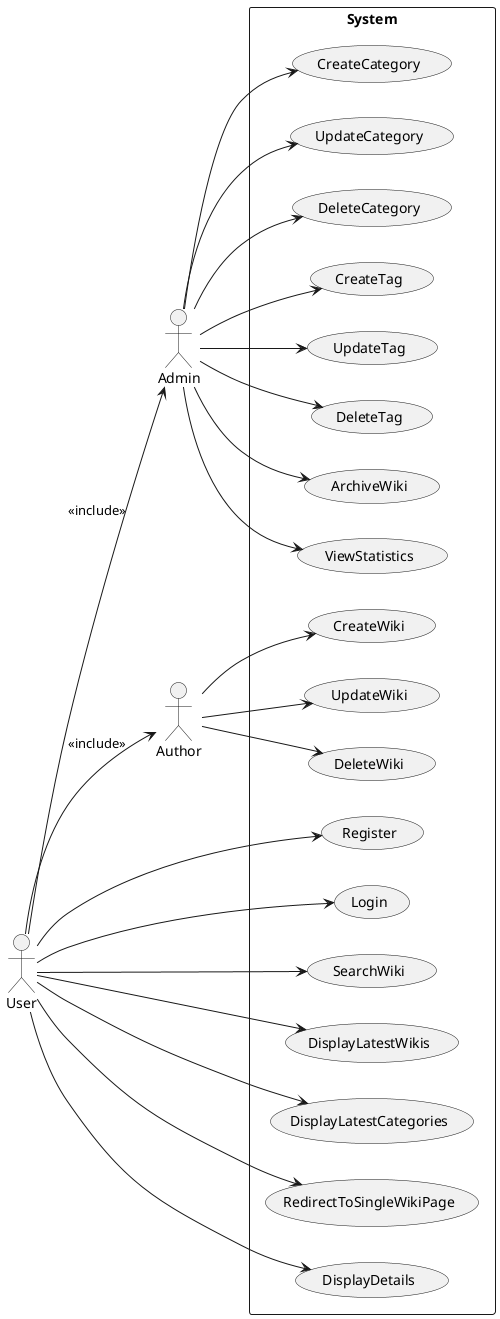 @startuml

left to right direction

actor User as U
actor Admin as A
actor Author as Au

rectangle System {
  usecase Register
  usecase Login
  usecase CreateCategory
  usecase UpdateCategory
  usecase DeleteCategory
  usecase CreateTag
  usecase UpdateTag
  usecase DeleteTag
  usecase ArchiveWiki
  usecase CreateWiki
  usecase UpdateWiki
  usecase DeleteWiki
  usecase SearchWiki
  usecase DisplayLatestWikis
  usecase DisplayLatestCategories
  usecase RedirectToSingleWikiPage
  usecase ViewStatistics
  usecase DisplayDetails
}

U --> (Register)
U --> (Login)
U --> (SearchWiki)
U --> (DisplayLatestWikis)
U --> (DisplayLatestCategories)
U --> (RedirectToSingleWikiPage)
U --> (DisplayDetails)

U --> A : <<include>>
U --> Au : <<include>>

A --> (CreateCategory)
A --> (UpdateCategory)
A --> (DeleteCategory)
A --> (CreateTag)
A --> (UpdateTag)
A --> (DeleteTag)
A --> (ArchiveWiki)
A --> (ViewStatistics)

Au --> (CreateWiki)
Au --> (UpdateWiki)
Au --> (DeleteWiki)

@enduml
